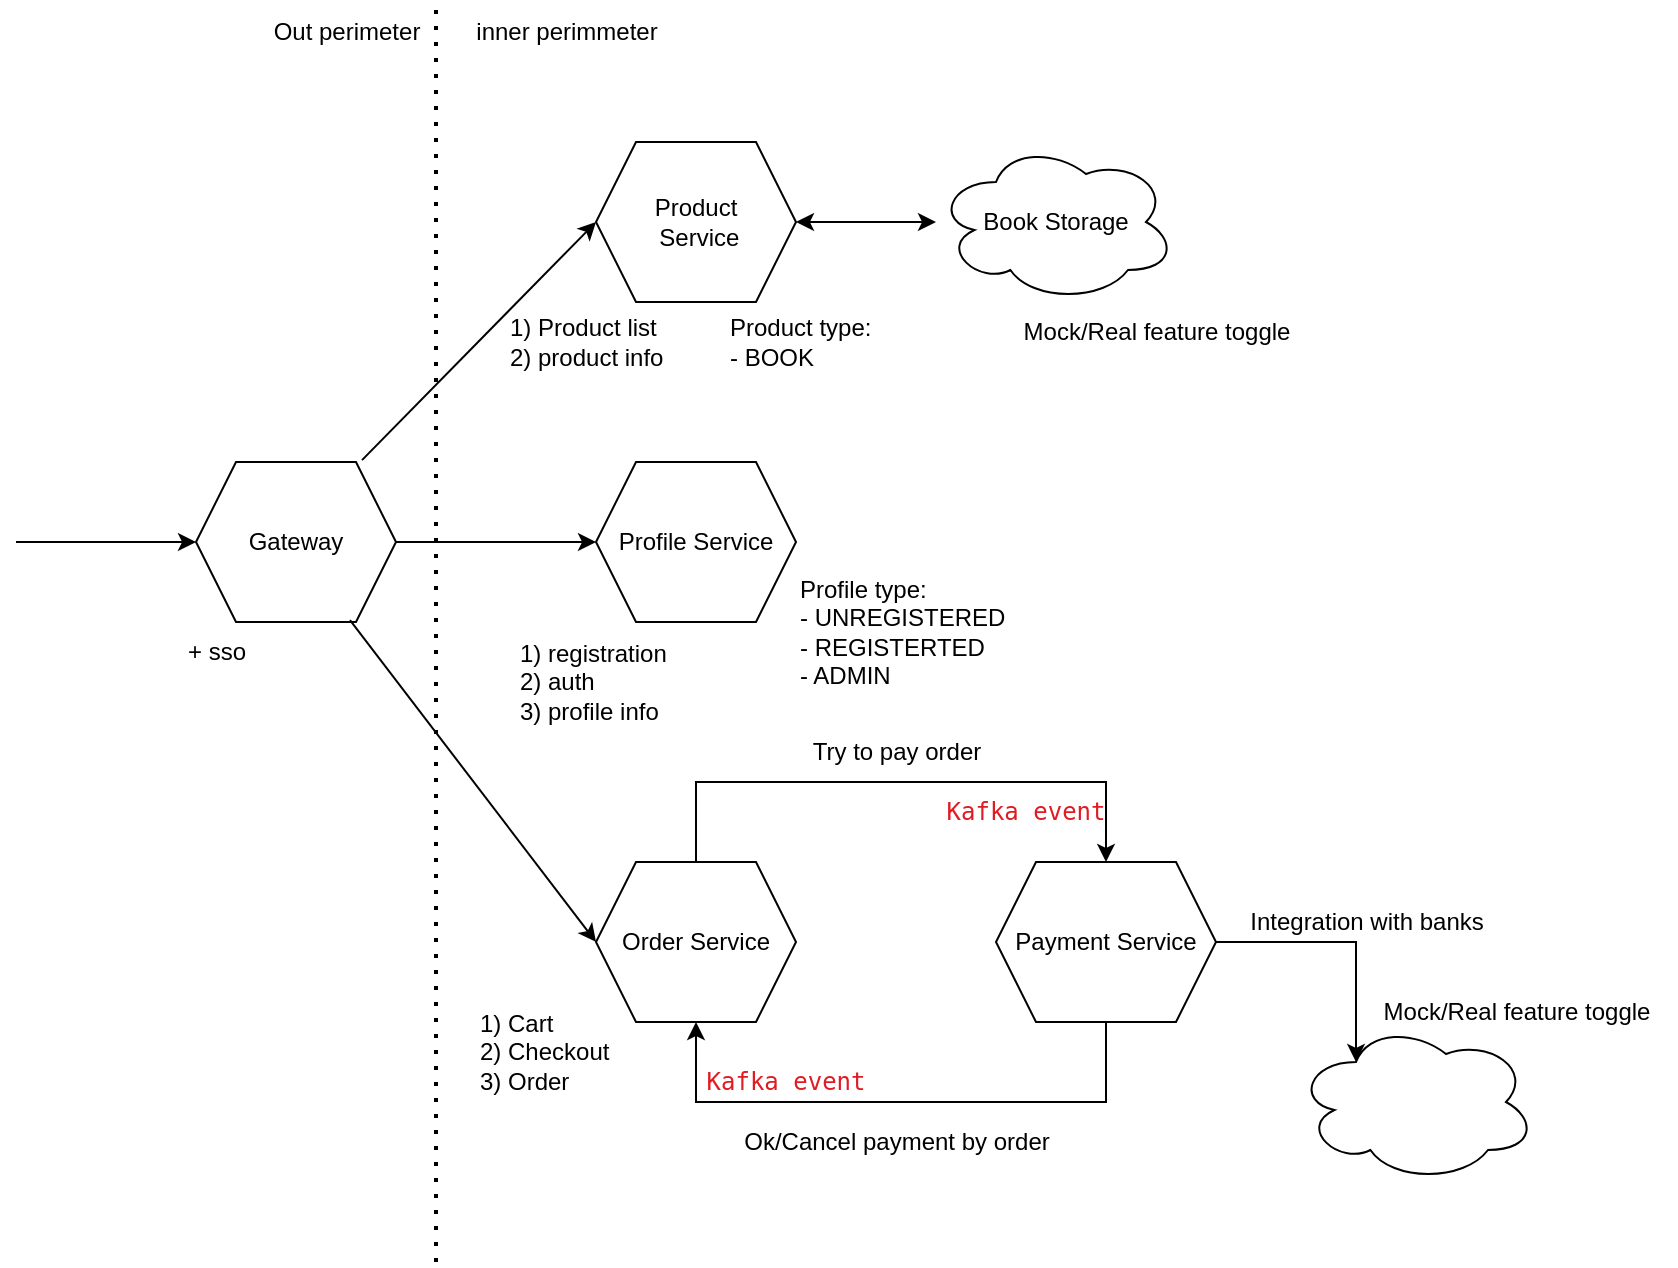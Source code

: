 <mxfile version="20.7.4" type="device"><diagram id="SEiiY-M_3I1f0GHJ1-QI" name="Page-1"><mxGraphModel dx="1114" dy="727" grid="1" gridSize="10" guides="1" tooltips="1" connect="1" arrows="1" fold="1" page="1" pageScale="1" pageWidth="850" pageHeight="1100" math="0" shadow="0"><root><mxCell id="0"/><mxCell id="1" parent="0"/><mxCell id="n04F6Qu5rOEGy-tIqBG3-5" value="Gateway" style="shape=hexagon;perimeter=hexagonPerimeter2;whiteSpace=wrap;html=1;fixedSize=1;" parent="1" vertex="1"><mxGeometry x="120" y="240" width="100" height="80" as="geometry"/></mxCell><mxCell id="n04F6Qu5rOEGy-tIqBG3-6" value="Profile Service" style="shape=hexagon;perimeter=hexagonPerimeter2;whiteSpace=wrap;html=1;fixedSize=1;" parent="1" vertex="1"><mxGeometry x="320" y="240" width="100" height="80" as="geometry"/></mxCell><mxCell id="n04F6Qu5rOEGy-tIqBG3-7" value="&lt;div&gt;Product&lt;/div&gt;&lt;div&gt;&amp;nbsp;Service&lt;/div&gt;" style="shape=hexagon;perimeter=hexagonPerimeter2;whiteSpace=wrap;html=1;fixedSize=1;" parent="1" vertex="1"><mxGeometry x="320" y="80" width="100" height="80" as="geometry"/></mxCell><mxCell id="n04F6Qu5rOEGy-tIqBG3-8" value="Payment Service" style="shape=hexagon;perimeter=hexagonPerimeter2;whiteSpace=wrap;html=1;fixedSize=1;" parent="1" vertex="1"><mxGeometry x="520" y="440" width="110" height="80" as="geometry"/></mxCell><mxCell id="n04F6Qu5rOEGy-tIqBG3-9" value="Order Service" style="shape=hexagon;perimeter=hexagonPerimeter2;whiteSpace=wrap;html=1;fixedSize=1;" parent="1" vertex="1"><mxGeometry x="320" y="440" width="100" height="80" as="geometry"/></mxCell><mxCell id="n04F6Qu5rOEGy-tIqBG3-10" value="" style="ellipse;shape=cloud;whiteSpace=wrap;html=1;" parent="1" vertex="1"><mxGeometry x="670" y="520" width="120" height="80" as="geometry"/></mxCell><mxCell id="n04F6Qu5rOEGy-tIqBG3-11" value="" style="endArrow=classic;html=1;rounded=0;exitX=1;exitY=0.5;exitDx=0;exitDy=0;entryX=0.25;entryY=0.25;entryDx=0;entryDy=0;entryPerimeter=0;" parent="1" source="n04F6Qu5rOEGy-tIqBG3-8" target="n04F6Qu5rOEGy-tIqBG3-10" edge="1"><mxGeometry width="50" height="50" relative="1" as="geometry"><mxPoint x="400" y="420" as="sourcePoint"/><mxPoint x="450" y="370" as="targetPoint"/><Array as="points"><mxPoint x="700" y="480"/></Array></mxGeometry></mxCell><mxCell id="n04F6Qu5rOEGy-tIqBG3-12" value="Integration with banks" style="text;html=1;align=center;verticalAlign=middle;resizable=0;points=[];autosize=1;strokeColor=none;fillColor=none;" parent="1" vertex="1"><mxGeometry x="630" y="455" width="150" height="30" as="geometry"/></mxCell><mxCell id="n04F6Qu5rOEGy-tIqBG3-13" value="" style="endArrow=classic;html=1;rounded=0;exitX=0.5;exitY=0;exitDx=0;exitDy=0;entryX=0.5;entryY=0;entryDx=0;entryDy=0;" parent="1" source="n04F6Qu5rOEGy-tIqBG3-9" target="n04F6Qu5rOEGy-tIqBG3-8" edge="1"><mxGeometry width="50" height="50" relative="1" as="geometry"><mxPoint x="400" y="420" as="sourcePoint"/><mxPoint x="450" y="370" as="targetPoint"/><Array as="points"><mxPoint x="370" y="400"/><mxPoint x="470" y="400"/><mxPoint x="575" y="400"/></Array></mxGeometry></mxCell><mxCell id="n04F6Qu5rOEGy-tIqBG3-14" value="Try to pay order" style="text;html=1;align=center;verticalAlign=middle;resizable=0;points=[];autosize=1;strokeColor=none;fillColor=none;" parent="1" vertex="1"><mxGeometry x="410" y="370" width="120" height="30" as="geometry"/></mxCell><mxCell id="n04F6Qu5rOEGy-tIqBG3-15" value="" style="endArrow=classic;html=1;rounded=0;exitX=0.5;exitY=1;exitDx=0;exitDy=0;entryX=0.5;entryY=1;entryDx=0;entryDy=0;" parent="1" source="n04F6Qu5rOEGy-tIqBG3-8" target="n04F6Qu5rOEGy-tIqBG3-9" edge="1"><mxGeometry width="50" height="50" relative="1" as="geometry"><mxPoint x="400" y="420" as="sourcePoint"/><mxPoint x="450" y="370" as="targetPoint"/><Array as="points"><mxPoint x="575" y="560"/><mxPoint x="370" y="560"/></Array></mxGeometry></mxCell><mxCell id="n04F6Qu5rOEGy-tIqBG3-17" value="Ok/Cancel payment by order" style="text;html=1;align=center;verticalAlign=middle;resizable=0;points=[];autosize=1;strokeColor=none;fillColor=none;" parent="1" vertex="1"><mxGeometry x="375" y="565" width="190" height="30" as="geometry"/></mxCell><mxCell id="n04F6Qu5rOEGy-tIqBG3-18" value="&lt;div align=&quot;left&quot;&gt;1) Cart&lt;/div&gt;&lt;div align=&quot;left&quot;&gt;2) Checkout&lt;/div&gt;&lt;div align=&quot;left&quot;&gt;3) Order&lt;br&gt;&lt;/div&gt;" style="text;html=1;align=left;verticalAlign=middle;resizable=0;points=[];autosize=1;strokeColor=none;fillColor=none;" parent="1" vertex="1"><mxGeometry x="260" y="505" width="90" height="60" as="geometry"/></mxCell><mxCell id="n04F6Qu5rOEGy-tIqBG3-20" value="&lt;div align=&quot;left&quot;&gt;1) registration&lt;/div&gt;&lt;div align=&quot;left&quot;&gt;2) auth&lt;/div&gt;&lt;div align=&quot;left&quot;&gt;3) profile info&lt;br&gt;&lt;/div&gt;" style="text;html=1;align=left;verticalAlign=middle;resizable=0;points=[];autosize=1;strokeColor=none;fillColor=none;" parent="1" vertex="1"><mxGeometry x="280" y="320" width="100" height="60" as="geometry"/></mxCell><mxCell id="n04F6Qu5rOEGy-tIqBG3-21" value="&lt;div align=&quot;left&quot;&gt;1) Product list&lt;/div&gt;&lt;div align=&quot;left&quot;&gt;2) product info&lt;/div&gt;" style="text;html=1;align=left;verticalAlign=middle;resizable=0;points=[];autosize=1;strokeColor=none;fillColor=none;" parent="1" vertex="1"><mxGeometry x="275" y="160" width="110" height="40" as="geometry"/></mxCell><mxCell id="n04F6Qu5rOEGy-tIqBG3-22" value="&lt;div align=&quot;left&quot;&gt;Product type: &lt;br&gt;&lt;/div&gt;&lt;div align=&quot;left&quot;&gt;- BOOK&lt;/div&gt;" style="text;html=1;align=left;verticalAlign=middle;resizable=0;points=[];autosize=1;strokeColor=none;fillColor=none;" parent="1" vertex="1"><mxGeometry x="385" y="160" width="100" height="40" as="geometry"/></mxCell><mxCell id="n04F6Qu5rOEGy-tIqBG3-23" value="" style="endArrow=classic;html=1;rounded=0;exitX=0.77;exitY=0.988;exitDx=0;exitDy=0;exitPerimeter=0;entryX=0;entryY=0.5;entryDx=0;entryDy=0;" parent="1" source="n04F6Qu5rOEGy-tIqBG3-5" target="n04F6Qu5rOEGy-tIqBG3-9" edge="1"><mxGeometry width="50" height="50" relative="1" as="geometry"><mxPoint x="400" y="420" as="sourcePoint"/><mxPoint x="450" y="370" as="targetPoint"/></mxGeometry></mxCell><mxCell id="n04F6Qu5rOEGy-tIqBG3-24" value="" style="endArrow=classic;html=1;rounded=0;exitX=1;exitY=0.5;exitDx=0;exitDy=0;entryX=0;entryY=0.5;entryDx=0;entryDy=0;" parent="1" source="n04F6Qu5rOEGy-tIqBG3-5" target="n04F6Qu5rOEGy-tIqBG3-6" edge="1"><mxGeometry width="50" height="50" relative="1" as="geometry"><mxPoint x="400" y="420" as="sourcePoint"/><mxPoint x="450" y="370" as="targetPoint"/></mxGeometry></mxCell><mxCell id="n04F6Qu5rOEGy-tIqBG3-25" value="" style="endArrow=classic;html=1;rounded=0;exitX=0.83;exitY=-0.012;exitDx=0;exitDy=0;exitPerimeter=0;entryX=0;entryY=0.5;entryDx=0;entryDy=0;" parent="1" source="n04F6Qu5rOEGy-tIqBG3-5" target="n04F6Qu5rOEGy-tIqBG3-7" edge="1"><mxGeometry width="50" height="50" relative="1" as="geometry"><mxPoint x="400" y="420" as="sourcePoint"/><mxPoint x="450" y="370" as="targetPoint"/></mxGeometry></mxCell><mxCell id="n04F6Qu5rOEGy-tIqBG3-26" value="" style="endArrow=classic;html=1;rounded=0;entryX=0;entryY=0.5;entryDx=0;entryDy=0;" parent="1" target="n04F6Qu5rOEGy-tIqBG3-5" edge="1"><mxGeometry width="50" height="50" relative="1" as="geometry"><mxPoint x="30" y="280" as="sourcePoint"/><mxPoint x="450" y="370" as="targetPoint"/></mxGeometry></mxCell><mxCell id="n04F6Qu5rOEGy-tIqBG3-27" value="+ sso" style="text;html=1;align=center;verticalAlign=middle;resizable=0;points=[];autosize=1;strokeColor=none;fillColor=none;" parent="1" vertex="1"><mxGeometry x="105" y="320" width="50" height="30" as="geometry"/></mxCell><mxCell id="n04F6Qu5rOEGy-tIqBG3-28" value="" style="endArrow=none;dashed=1;html=1;dashPattern=1 3;strokeWidth=2;rounded=0;" parent="1" edge="1"><mxGeometry width="50" height="50" relative="1" as="geometry"><mxPoint x="240" y="640" as="sourcePoint"/><mxPoint x="240" y="10" as="targetPoint"/></mxGeometry></mxCell><mxCell id="n04F6Qu5rOEGy-tIqBG3-29" value="Out perimeter" style="text;html=1;align=center;verticalAlign=middle;resizable=0;points=[];autosize=1;strokeColor=none;fillColor=none;" parent="1" vertex="1"><mxGeometry x="145" y="10" width="100" height="30" as="geometry"/></mxCell><mxCell id="n04F6Qu5rOEGy-tIqBG3-30" value="inner perimmeter" style="text;html=1;align=center;verticalAlign=middle;resizable=0;points=[];autosize=1;strokeColor=none;fillColor=none;" parent="1" vertex="1"><mxGeometry x="240" y="10" width="130" height="30" as="geometry"/></mxCell><mxCell id="n04F6Qu5rOEGy-tIqBG3-31" value="&lt;div&gt;Book Storage&lt;/div&gt;" style="ellipse;shape=cloud;whiteSpace=wrap;html=1;" parent="1" vertex="1"><mxGeometry x="490" y="80" width="120" height="80" as="geometry"/></mxCell><mxCell id="n04F6Qu5rOEGy-tIqBG3-32" value="" style="endArrow=classic;startArrow=classic;html=1;rounded=0;exitX=1;exitY=0.5;exitDx=0;exitDy=0;" parent="1" source="n04F6Qu5rOEGy-tIqBG3-7" target="n04F6Qu5rOEGy-tIqBG3-31" edge="1"><mxGeometry width="50" height="50" relative="1" as="geometry"><mxPoint x="400" y="420" as="sourcePoint"/><mxPoint x="450" y="370" as="targetPoint"/></mxGeometry></mxCell><mxCell id="n04F6Qu5rOEGy-tIqBG3-33" value="&lt;div align=&quot;left&quot;&gt;Profile type:&lt;/div&gt;&lt;div align=&quot;left&quot;&gt;- UNREGISTERED&lt;/div&gt;&lt;div align=&quot;left&quot;&gt;- REGISTERTED&lt;/div&gt;&lt;div align=&quot;left&quot;&gt;- ADMIN&lt;br&gt;&lt;/div&gt;" style="text;html=1;align=left;verticalAlign=middle;resizable=0;points=[];autosize=1;strokeColor=none;fillColor=none;" parent="1" vertex="1"><mxGeometry x="420" y="290" width="120" height="70" as="geometry"/></mxCell><mxCell id="n04F6Qu5rOEGy-tIqBG3-34" value="Mock/Real feature toggle" style="text;html=1;align=center;verticalAlign=middle;resizable=0;points=[];autosize=1;strokeColor=none;fillColor=none;" parent="1" vertex="1"><mxGeometry x="520" y="160" width="160" height="30" as="geometry"/></mxCell><mxCell id="n04F6Qu5rOEGy-tIqBG3-35" value="Mock/Real feature toggle" style="text;html=1;align=center;verticalAlign=middle;resizable=0;points=[];autosize=1;strokeColor=none;fillColor=none;" parent="1" vertex="1"><mxGeometry x="700" y="500" width="160" height="30" as="geometry"/></mxCell><mxCell id="WfwWnWy0WszZaRHKghTG-1" value="&lt;pre&gt;&lt;font color=&quot;#e01b24&quot;&gt;Kafka event&lt;/font&gt;&lt;/pre&gt;" style="text;html=1;strokeColor=none;fillColor=none;align=center;verticalAlign=middle;whiteSpace=wrap;rounded=0;" vertex="1" parent="1"><mxGeometry x="505" y="400" width="60" height="30" as="geometry"/></mxCell><mxCell id="WfwWnWy0WszZaRHKghTG-2" value="&lt;pre&gt;&lt;font color=&quot;#e01b24&quot;&gt;Kafka event&lt;/font&gt;&lt;/pre&gt;" style="text;html=1;strokeColor=none;fillColor=none;align=center;verticalAlign=middle;whiteSpace=wrap;rounded=0;" vertex="1" parent="1"><mxGeometry x="385" y="535" width="60" height="30" as="geometry"/></mxCell></root></mxGraphModel></diagram></mxfile>